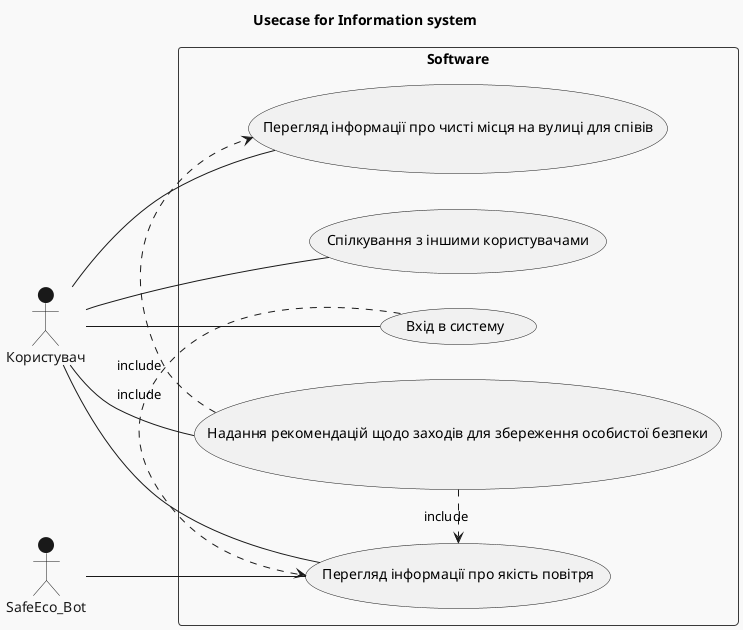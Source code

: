 @startuml
!theme mars

title Usecase for Information system

left to right direction

actor Користувач
actor :SafeEco_Bot:

rectangle Software {

    usecase (Вхід в систему)
    usecase (Перегляд інформації про якість повітря)
    usecase (Спілкування з іншими користувачами)
    usecase (Перегляд інформації про чисті місця на вулиці для співів)
    usecase (Надання рекомендацій щодо заходів для збереження особистої безпеки)

   :SafeEco_Bot: -- (Перегляд інформації про якість повітря)
   (Вхід в систему) .> (Перегляд інформації про якість повітря) : include
   (Надання рекомендацій щодо заходів для збереження особистої безпеки) .> (Перегляд інформації про якість повітря) : include
   (Надання рекомендацій щодо заходів для збереження особистої безпеки) .> (Перегляд інформації про чисті місця на вулиці для співів): include
   Користувач -- (Вхід в систему)
   Користувач -- (Перегляд інформації про якість повітря)
   Користувач -- (Перегляд інформації про чисті місця на вулиці для співів)
   Користувач -- (Надання рекомендацій щодо заходів для збереження особистої безпеки)
   Користувач -- (Спілкування з іншими користувачами)
}
@enduml
